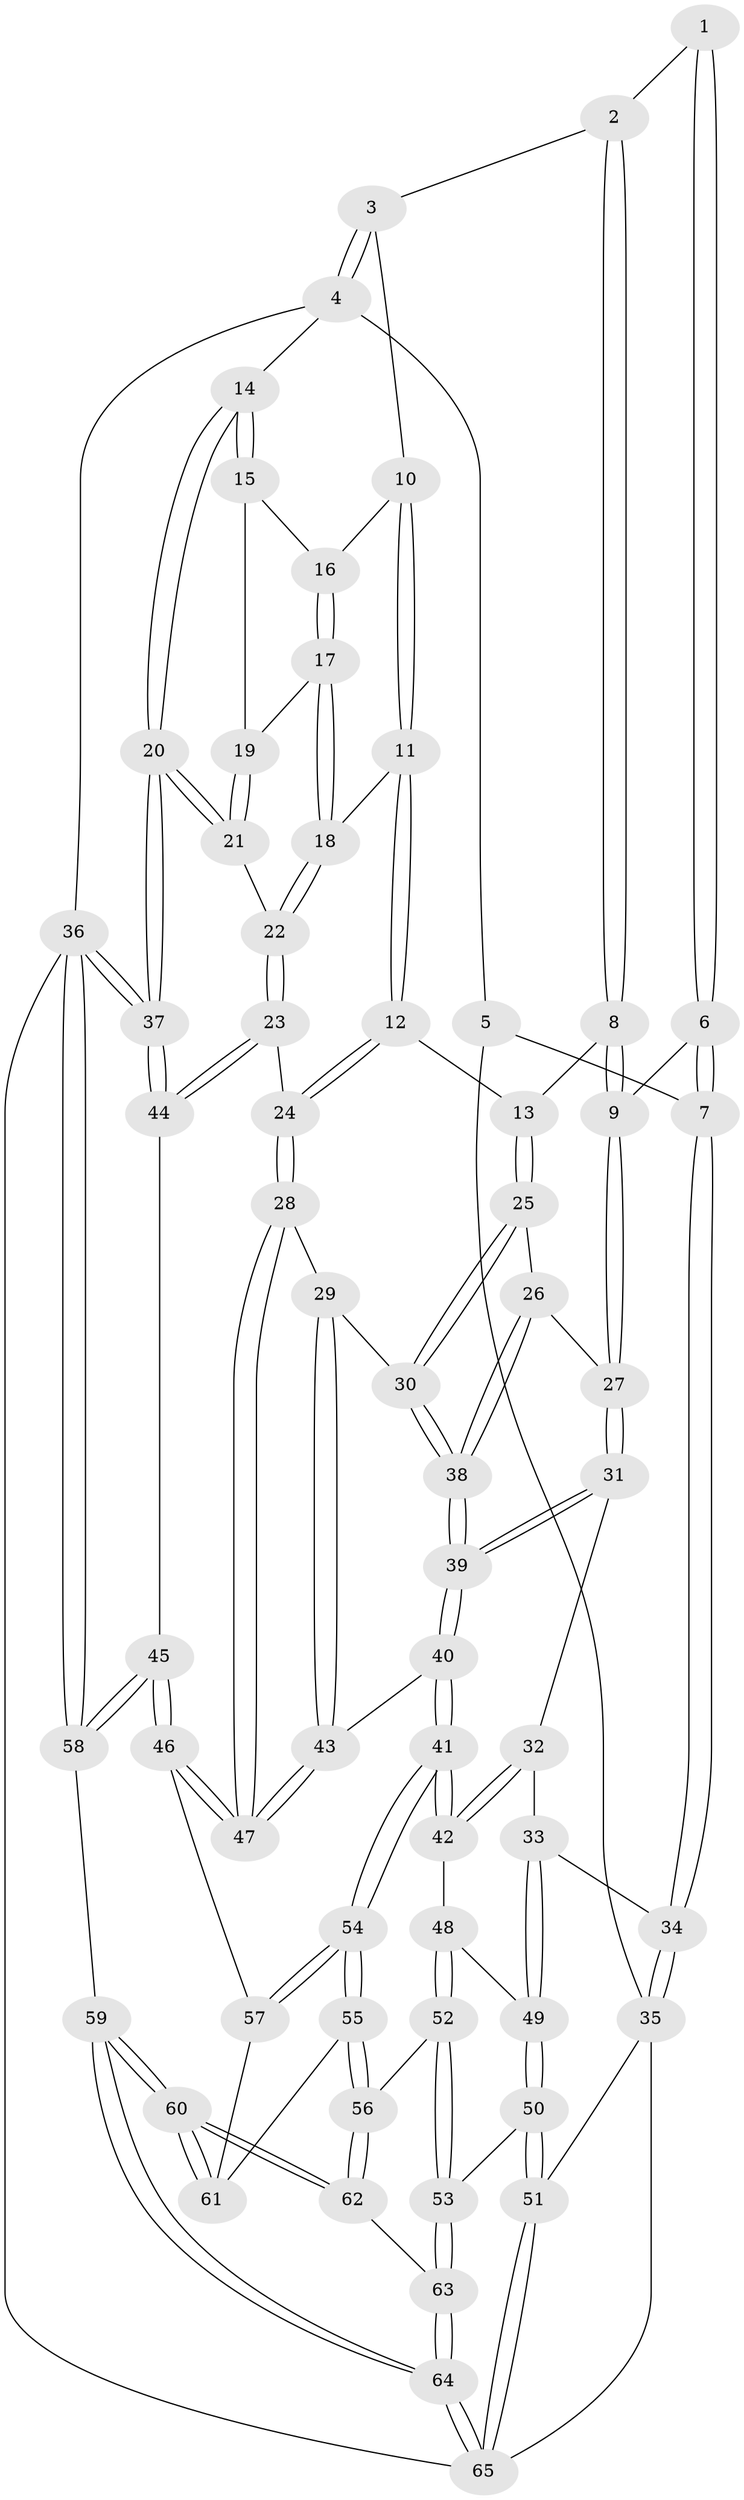 // Generated by graph-tools (version 1.1) at 2025/27/03/09/25 03:27:05]
// undirected, 65 vertices, 159 edges
graph export_dot {
graph [start="1"]
  node [color=gray90,style=filled];
  1 [pos="+0.38428278886895567+0"];
  2 [pos="+0.4774055542181926+0"];
  3 [pos="+0.8795118260495081+0"];
  4 [pos="+1+0"];
  5 [pos="+0.2502488745158635+0"];
  6 [pos="+0.4015627870153144+0.23009737329767596"];
  7 [pos="+0.12163989957505383+0.22663159594898682"];
  8 [pos="+0.5576493425084449+0.24841349461938061"];
  9 [pos="+0.43559626847404714+0.2571734253086791"];
  10 [pos="+0.843384086570474+0"];
  11 [pos="+0.683124037674008+0.19386562944167798"];
  12 [pos="+0.646762094876128+0.2312165326645888"];
  13 [pos="+0.5819076857716209+0.2505615414123192"];
  14 [pos="+1+0.19077133902284688"];
  15 [pos="+0.9306701149434874+0.26087272728779043"];
  16 [pos="+0.8762319006731968+0.14985980551240063"];
  17 [pos="+0.8800403326582552+0.2758498750681541"];
  18 [pos="+0.8462678506472571+0.2958582266248442"];
  19 [pos="+0.8988979645801645+0.2799010566047173"];
  20 [pos="+1+0.3536698584037678"];
  21 [pos="+0.9913031317715367+0.4123206235597265"];
  22 [pos="+0.8480381315040343+0.4776731044511008"];
  23 [pos="+0.8414795661021154+0.48338037541123974"];
  24 [pos="+0.7958494149081541+0.4834701400327919"];
  25 [pos="+0.5851395593699673+0.3415446632034801"];
  26 [pos="+0.516185234727606+0.49693503236248565"];
  27 [pos="+0.4143393423483541+0.34917284268104315"];
  28 [pos="+0.7617876090414427+0.5048181129914124"];
  29 [pos="+0.7215620305612561+0.5116463017324174"];
  30 [pos="+0.6403756814469134+0.5045611108610101"];
  31 [pos="+0.31733278343734844+0.4719834555809996"];
  32 [pos="+0.27174169640012774+0.49207135412275427"];
  33 [pos="+0.08460477536174829+0.466903776855381"];
  34 [pos="+0+0.36198593147802993"];
  35 [pos="+0+0.36195687242826713"];
  36 [pos="+1+1"];
  37 [pos="+1+0.8588071051967728"];
  38 [pos="+0.5299467712579283+0.5450306293098016"];
  39 [pos="+0.5087598860545677+0.5783429323879631"];
  40 [pos="+0.4987446401818513+0.6607485236156647"];
  41 [pos="+0.46862336443382135+0.7214832220953701"];
  42 [pos="+0.34437358238441534+0.6633011131290913"];
  43 [pos="+0.6428924564224262+0.6500329050620816"];
  44 [pos="+0.9732201004553332+0.7443672844075674"];
  45 [pos="+0.8080716436488258+0.7817526997855221"];
  46 [pos="+0.7499809079908223+0.7595501395888703"];
  47 [pos="+0.7352288746745044+0.7154540167577477"];
  48 [pos="+0.21472693079040575+0.7095235641391792"];
  49 [pos="+0.15006244418286885+0.6741517914200986"];
  50 [pos="+0.05586950161035094+0.8003780209692045"];
  51 [pos="+0+0.7817000368437538"];
  52 [pos="+0.23206364975658111+0.7751523979304402"];
  53 [pos="+0.16513315118596592+0.9270973019950439"];
  54 [pos="+0.4688478948888766+0.7229844850255865"];
  55 [pos="+0.46697599187723055+0.736507621768183"];
  56 [pos="+0.44319270137266076+0.8446284965961633"];
  57 [pos="+0.7385011879498165+0.7640986711161847"];
  58 [pos="+0.7221288692877321+1"];
  59 [pos="+0.5796726348830225+1"];
  60 [pos="+0.5452413333896302+1"];
  61 [pos="+0.6729621661166731+0.8334476796232172"];
  62 [pos="+0.4443032509495304+0.8775082381756694"];
  63 [pos="+0.17007896588257435+0.9437792578839553"];
  64 [pos="+0.008000419835190231+1"];
  65 [pos="+0+1"];
  1 -- 2;
  1 -- 6;
  1 -- 6;
  2 -- 3;
  2 -- 8;
  2 -- 8;
  3 -- 4;
  3 -- 4;
  3 -- 10;
  4 -- 5;
  4 -- 14;
  4 -- 36;
  5 -- 7;
  5 -- 35;
  6 -- 7;
  6 -- 7;
  6 -- 9;
  7 -- 34;
  7 -- 34;
  8 -- 9;
  8 -- 9;
  8 -- 13;
  9 -- 27;
  9 -- 27;
  10 -- 11;
  10 -- 11;
  10 -- 16;
  11 -- 12;
  11 -- 12;
  11 -- 18;
  12 -- 13;
  12 -- 24;
  12 -- 24;
  13 -- 25;
  13 -- 25;
  14 -- 15;
  14 -- 15;
  14 -- 20;
  14 -- 20;
  15 -- 16;
  15 -- 19;
  16 -- 17;
  16 -- 17;
  17 -- 18;
  17 -- 18;
  17 -- 19;
  18 -- 22;
  18 -- 22;
  19 -- 21;
  19 -- 21;
  20 -- 21;
  20 -- 21;
  20 -- 37;
  20 -- 37;
  21 -- 22;
  22 -- 23;
  22 -- 23;
  23 -- 24;
  23 -- 44;
  23 -- 44;
  24 -- 28;
  24 -- 28;
  25 -- 26;
  25 -- 30;
  25 -- 30;
  26 -- 27;
  26 -- 38;
  26 -- 38;
  27 -- 31;
  27 -- 31;
  28 -- 29;
  28 -- 47;
  28 -- 47;
  29 -- 30;
  29 -- 43;
  29 -- 43;
  30 -- 38;
  30 -- 38;
  31 -- 32;
  31 -- 39;
  31 -- 39;
  32 -- 33;
  32 -- 42;
  32 -- 42;
  33 -- 34;
  33 -- 49;
  33 -- 49;
  34 -- 35;
  34 -- 35;
  35 -- 51;
  35 -- 65;
  36 -- 37;
  36 -- 37;
  36 -- 58;
  36 -- 58;
  36 -- 65;
  37 -- 44;
  37 -- 44;
  38 -- 39;
  38 -- 39;
  39 -- 40;
  39 -- 40;
  40 -- 41;
  40 -- 41;
  40 -- 43;
  41 -- 42;
  41 -- 42;
  41 -- 54;
  41 -- 54;
  42 -- 48;
  43 -- 47;
  43 -- 47;
  44 -- 45;
  45 -- 46;
  45 -- 46;
  45 -- 58;
  45 -- 58;
  46 -- 47;
  46 -- 47;
  46 -- 57;
  48 -- 49;
  48 -- 52;
  48 -- 52;
  49 -- 50;
  49 -- 50;
  50 -- 51;
  50 -- 51;
  50 -- 53;
  51 -- 65;
  51 -- 65;
  52 -- 53;
  52 -- 53;
  52 -- 56;
  53 -- 63;
  53 -- 63;
  54 -- 55;
  54 -- 55;
  54 -- 57;
  54 -- 57;
  55 -- 56;
  55 -- 56;
  55 -- 61;
  56 -- 62;
  56 -- 62;
  57 -- 61;
  58 -- 59;
  59 -- 60;
  59 -- 60;
  59 -- 64;
  59 -- 64;
  60 -- 61;
  60 -- 61;
  60 -- 62;
  60 -- 62;
  62 -- 63;
  63 -- 64;
  63 -- 64;
  64 -- 65;
  64 -- 65;
}
